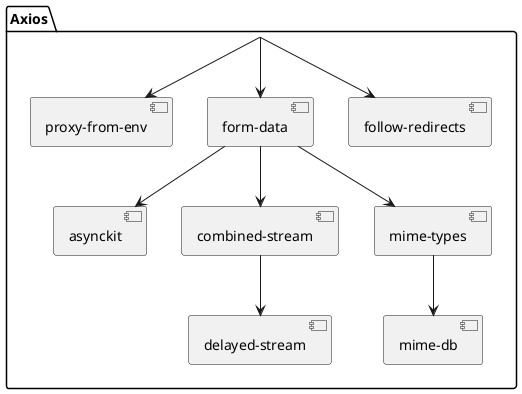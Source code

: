 @startuml
package "Axios" {
  [Axios] --> [follow-redirects]
  [Axios] --> [form-data]
    [form-data] --> [asynckit]
    [form-data] --> [combined-stream]
      [combined-stream] --> [delayed-stream]
    [form-data] --> [mime-types]
      [mime-types] --> [mime-db]
  [Axios] --> [proxy-from-env]
}
@enduml